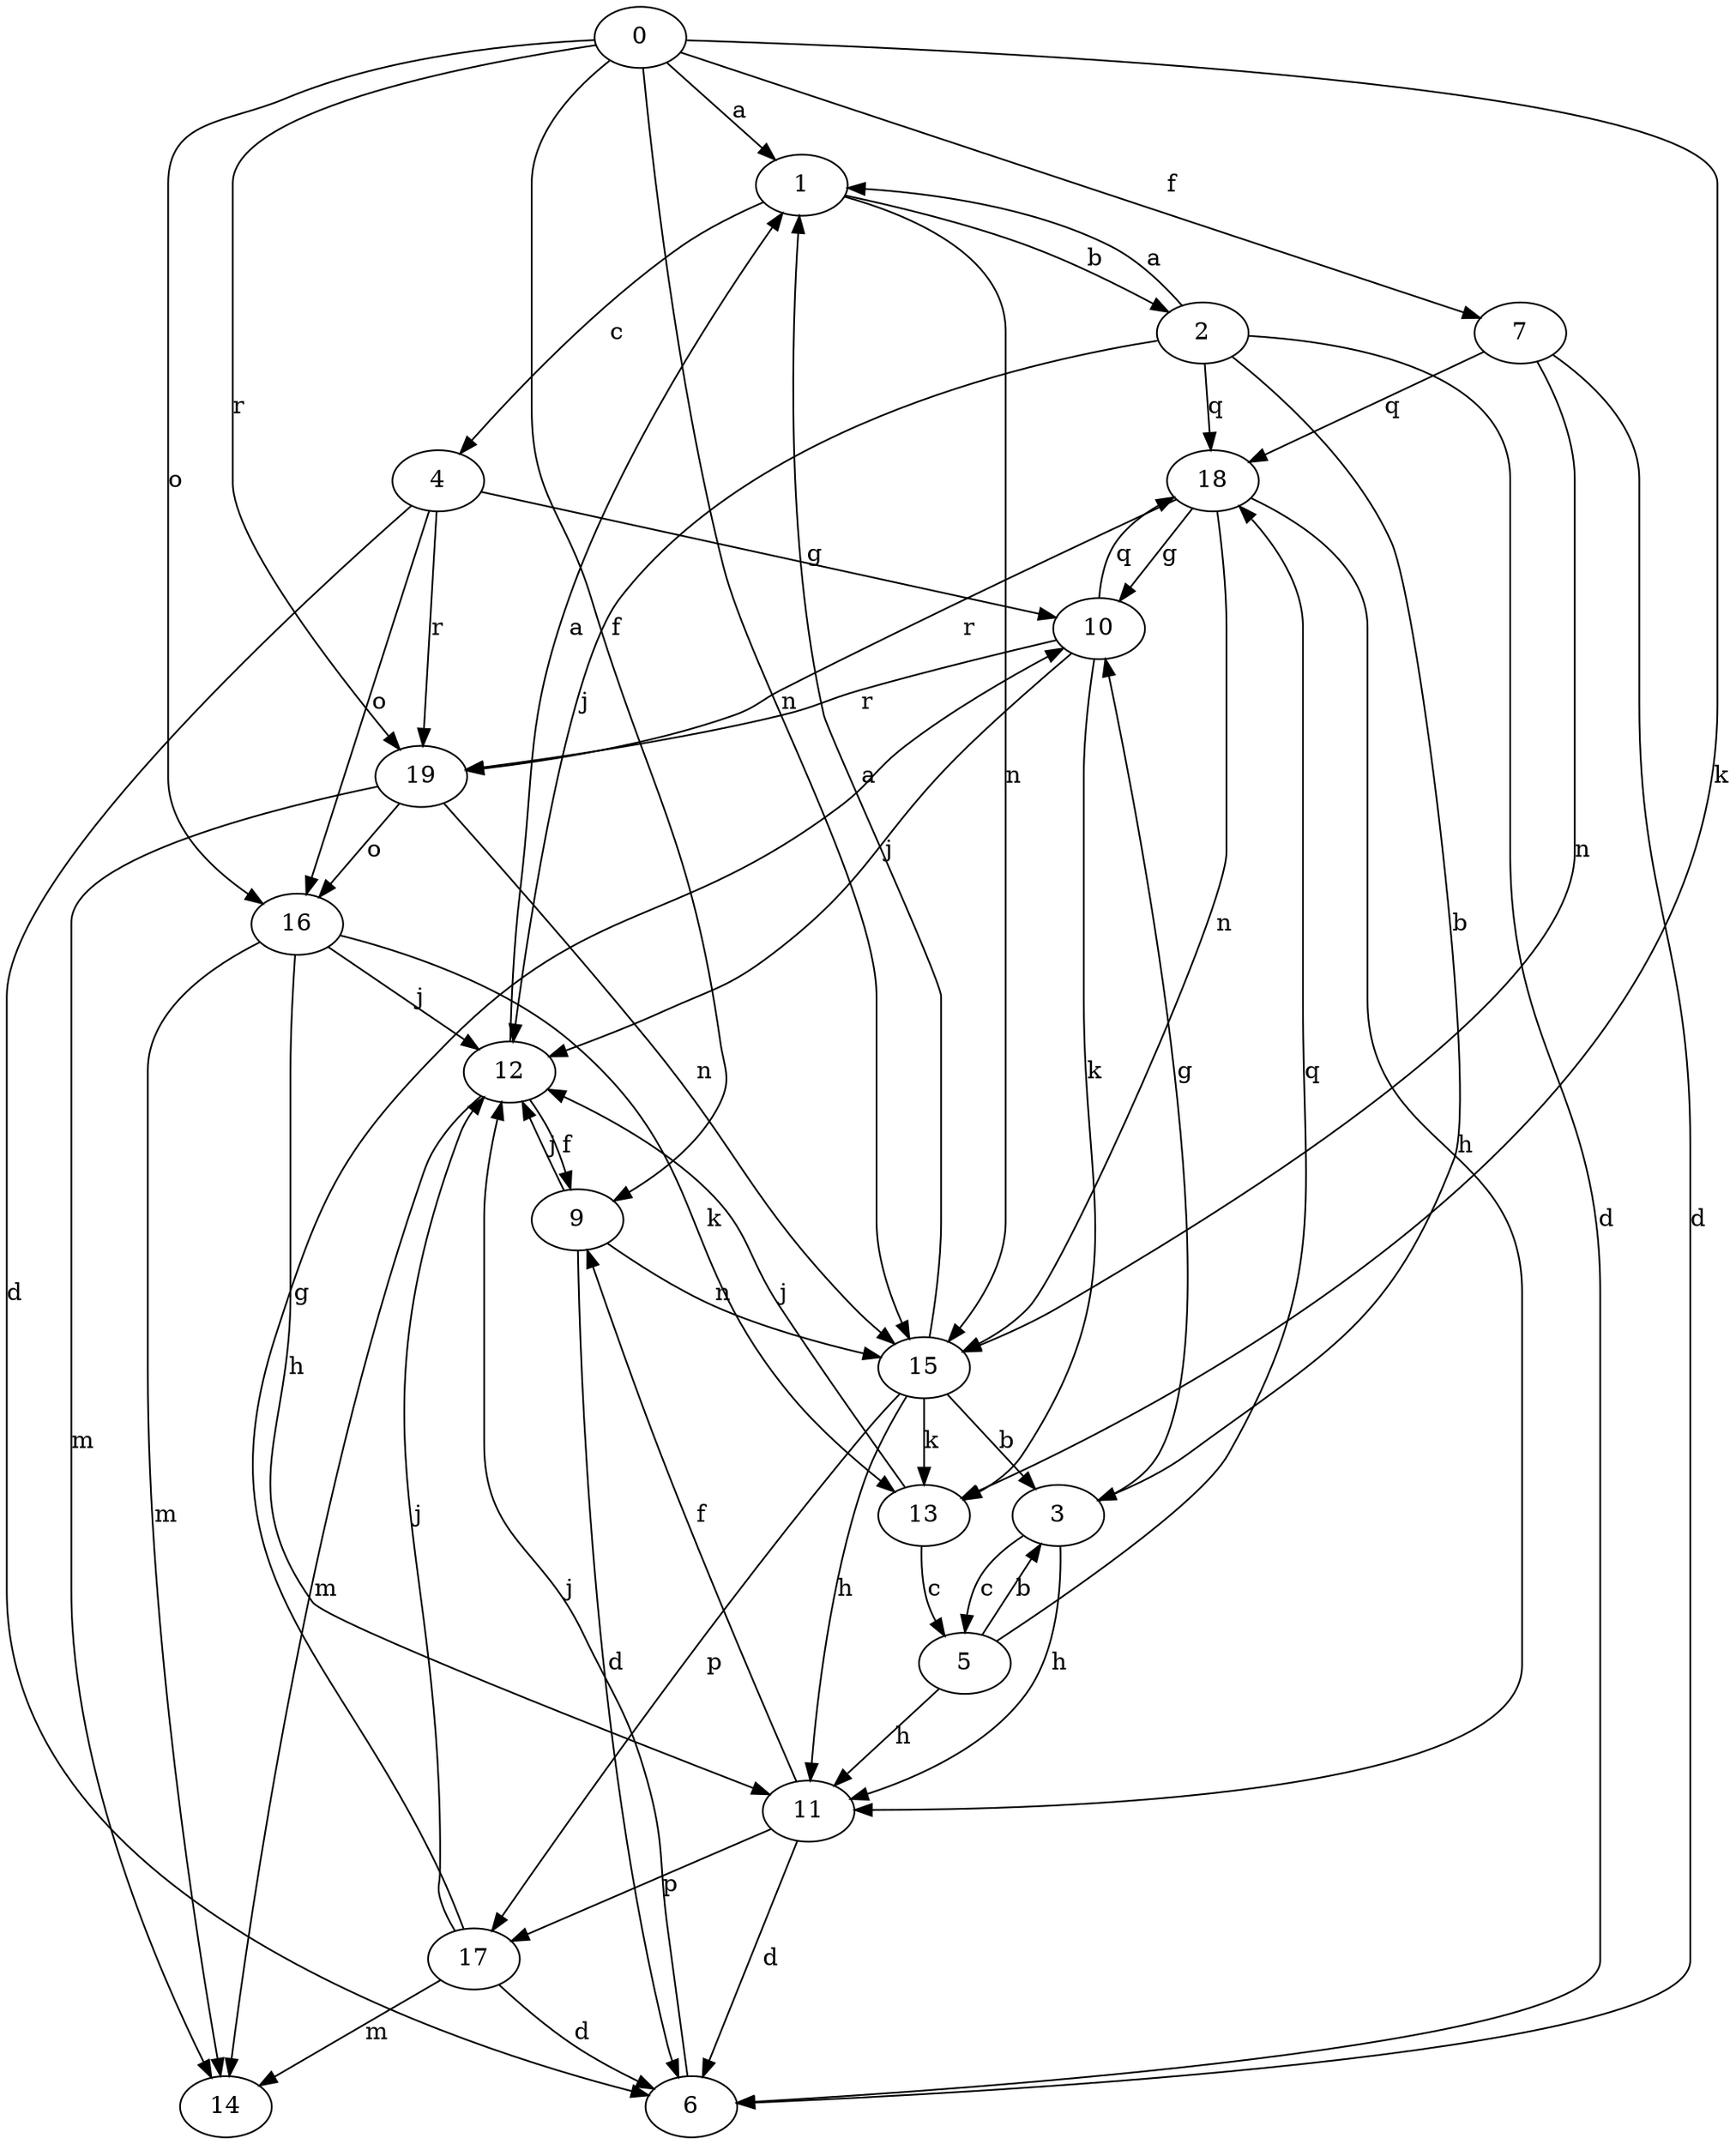 strict digraph  {
1;
2;
3;
4;
5;
6;
7;
9;
10;
11;
12;
13;
14;
15;
16;
17;
0;
18;
19;
1 -> 2  [label=b];
1 -> 4  [label=c];
1 -> 15  [label=n];
2 -> 1  [label=a];
2 -> 3  [label=b];
2 -> 6  [label=d];
2 -> 12  [label=j];
2 -> 18  [label=q];
3 -> 5  [label=c];
3 -> 10  [label=g];
3 -> 11  [label=h];
4 -> 6  [label=d];
4 -> 10  [label=g];
4 -> 16  [label=o];
4 -> 19  [label=r];
5 -> 3  [label=b];
5 -> 11  [label=h];
5 -> 18  [label=q];
6 -> 12  [label=j];
7 -> 6  [label=d];
7 -> 15  [label=n];
7 -> 18  [label=q];
9 -> 6  [label=d];
9 -> 12  [label=j];
9 -> 15  [label=n];
10 -> 12  [label=j];
10 -> 13  [label=k];
10 -> 18  [label=q];
10 -> 19  [label=r];
11 -> 6  [label=d];
11 -> 9  [label=f];
11 -> 17  [label=p];
12 -> 1  [label=a];
12 -> 9  [label=f];
12 -> 14  [label=m];
13 -> 5  [label=c];
13 -> 12  [label=j];
15 -> 1  [label=a];
15 -> 3  [label=b];
15 -> 11  [label=h];
15 -> 13  [label=k];
15 -> 17  [label=p];
16 -> 11  [label=h];
16 -> 12  [label=j];
16 -> 13  [label=k];
16 -> 14  [label=m];
17 -> 6  [label=d];
17 -> 10  [label=g];
17 -> 12  [label=j];
17 -> 14  [label=m];
0 -> 1  [label=a];
0 -> 7  [label=f];
0 -> 9  [label=f];
0 -> 13  [label=k];
0 -> 15  [label=n];
0 -> 16  [label=o];
0 -> 19  [label=r];
18 -> 10  [label=g];
18 -> 11  [label=h];
18 -> 15  [label=n];
18 -> 19  [label=r];
19 -> 14  [label=m];
19 -> 15  [label=n];
19 -> 16  [label=o];
}
